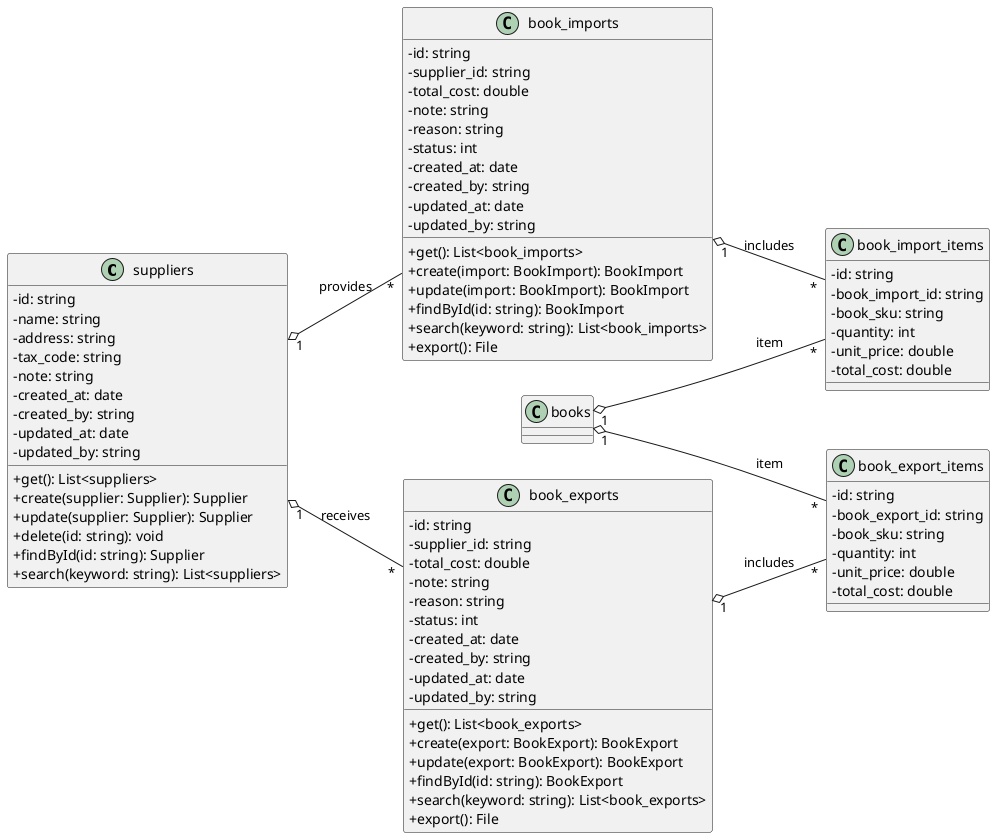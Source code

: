 @startuml
left to right direction

skinparam classAttributeIconSize 0

class suppliers {
    - id: string
    - name: string
    - address: string
    - tax_code: string
    - note: string
    - created_at: date
    - created_by: string
    - updated_at: date
    - updated_by: string
    + get(): List<suppliers>
    + create(supplier: Supplier): Supplier
    + update(supplier: Supplier): Supplier
    + delete(id: string): void
    + findById(id: string): Supplier
    + search(keyword: string): List<suppliers>
}

class book_imports {
    - id: string
    - supplier_id: string
    - total_cost: double
    - note: string
    - reason: string
    - status: int
    - created_at: date
    - created_by: string
    - updated_at: date
    - updated_by: string
    + get(): List<book_imports>
    + create(import: BookImport): BookImport
    + update(import: BookImport): BookImport
    + findById(id: string): BookImport
    + search(keyword: string): List<book_imports>
    + export(): File
}

class book_exports {
    - id: string
    - supplier_id: string
    - total_cost: double
    - note: string
    - reason: string
    - status: int
    - created_at: date
    - created_by: string
    - updated_at: date
    - updated_by: string
    + get(): List<book_exports>
    + create(export: BookExport): BookExport
    + update(export: BookExport): BookExport
    + findById(id: string): BookExport
    + search(keyword: string): List<book_exports>
    + export(): File
}

class book_import_items {
    - id: string
    - book_import_id: string
    - book_sku: string
    - quantity: int
    - unit_price: double
    - total_cost: double
}

class book_export_items {
    - id: string
    - book_export_id: string
    - book_sku: string
    - quantity: int
    - unit_price: double
    - total_cost: double
}

class books {
}

' Các quan hệ logic, có nhãn mô tả
suppliers "1" o-- "*" book_imports : provides
suppliers "1" o-- "*" book_exports : receives

book_imports "1" o-- "*" book_import_items : includes
book_exports "1" o-- "*" book_export_items : includes

books "1" o-- "*" book_import_items : item
books "1" o-- "*" book_export_items : item

@enduml
